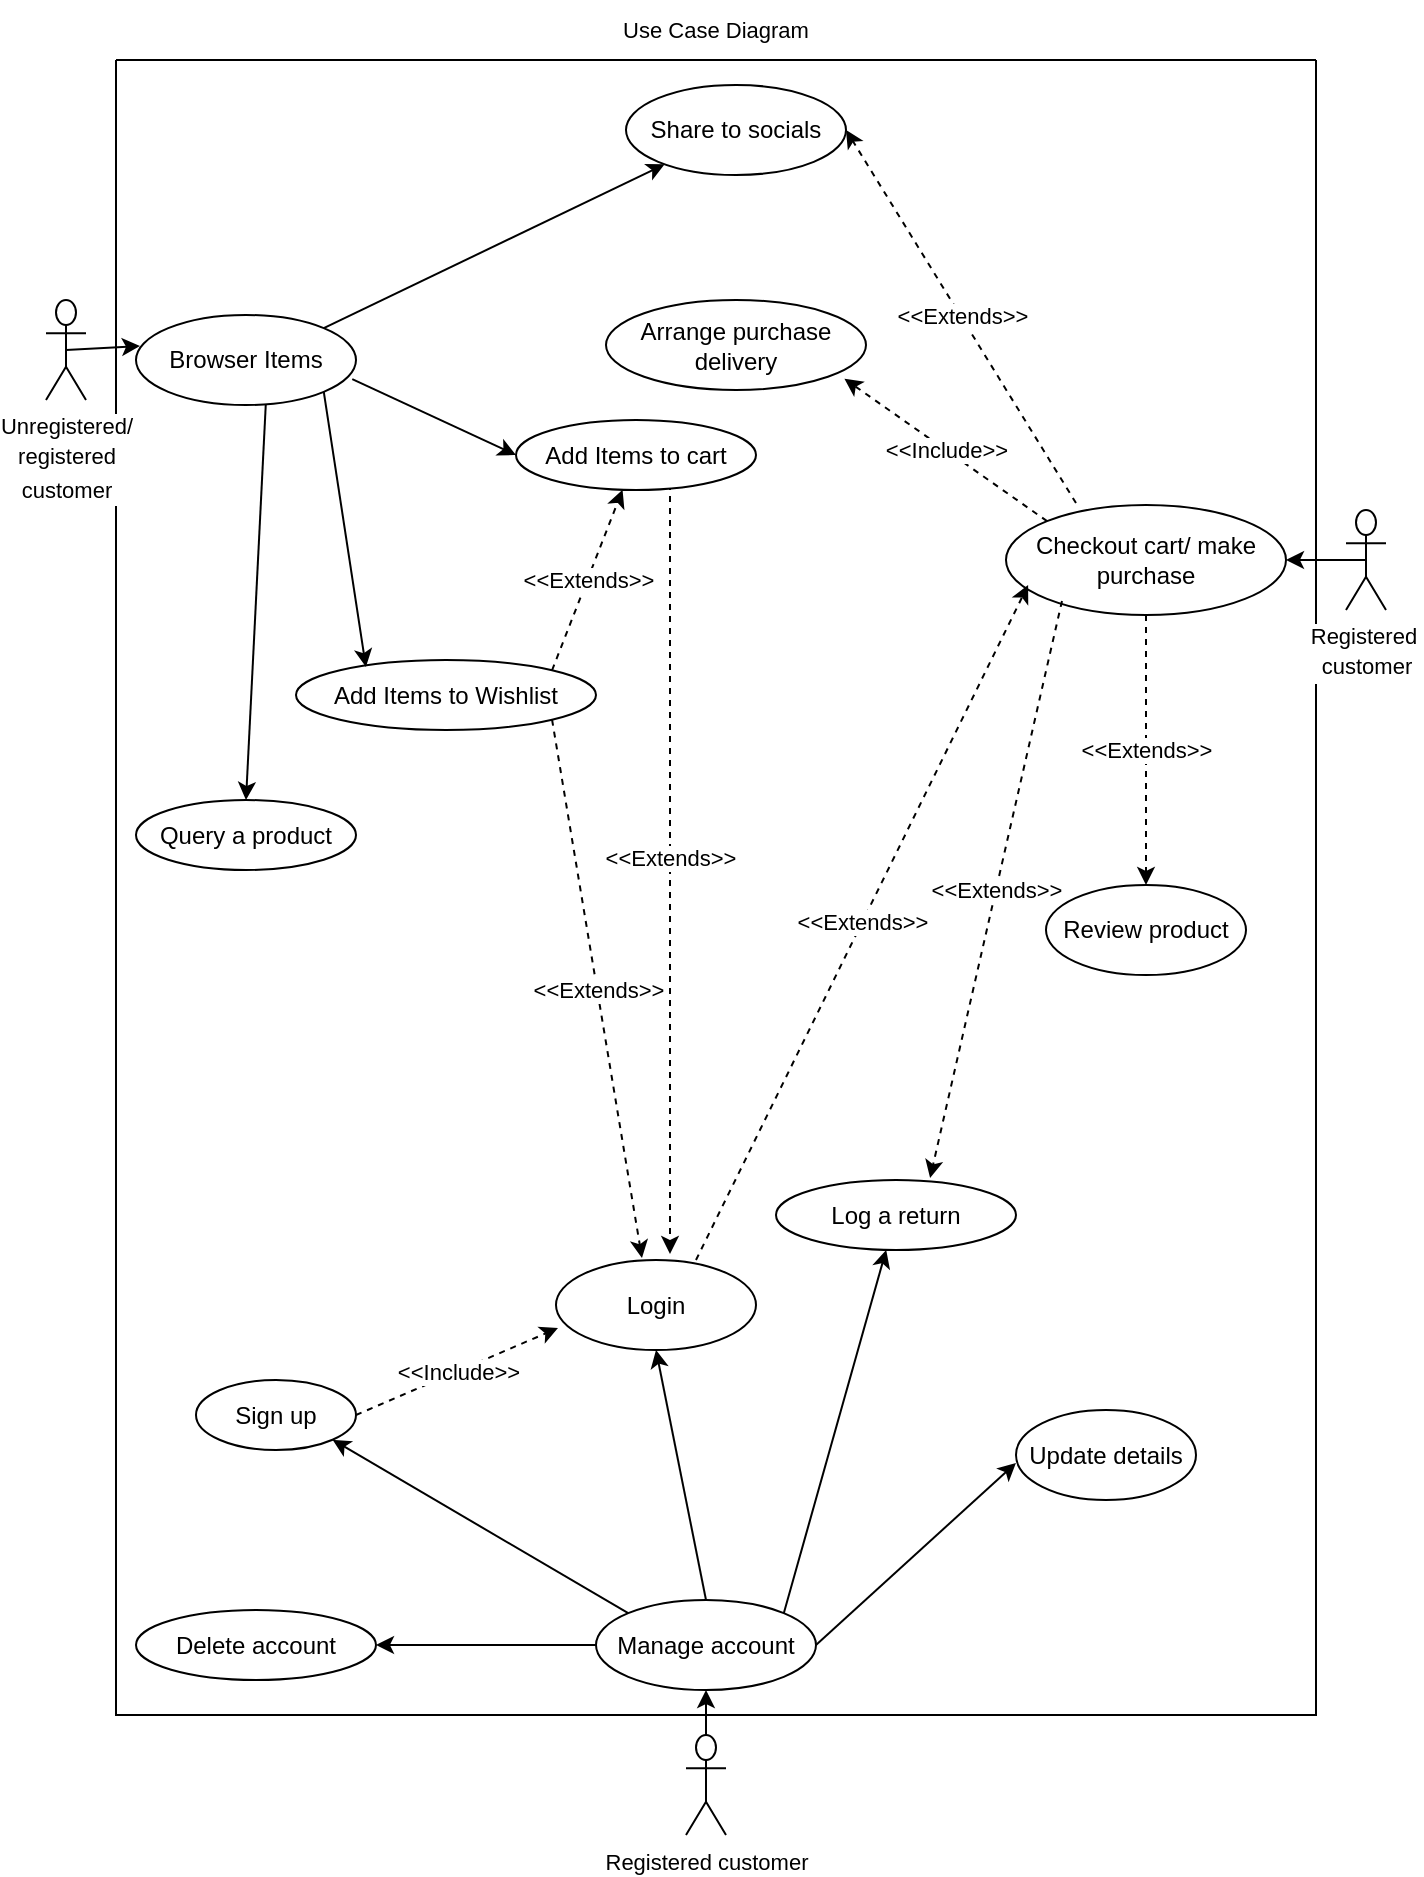 <mxfile version="24.2.1" type="device">
  <diagram name="Page-1" id="-WID34RPrZ3JBbDgbCxV">
    <mxGraphModel dx="1426" dy="751" grid="1" gridSize="10" guides="1" tooltips="1" connect="1" arrows="1" fold="1" page="1" pageScale="1" pageWidth="827" pageHeight="1169" math="0" shadow="0">
      <root>
        <mxCell id="0" />
        <mxCell id="1" parent="0" />
        <mxCell id="OuwZTAwvk_KHiBmIs3wN-275" value="" style="swimlane;startSize=0;fontFamily=Helvetica;fontSize=11;fontColor=default;labelBackgroundColor=default;" vertex="1" parent="1">
          <mxGeometry x="125" y="110" width="600" height="827.5" as="geometry">
            <mxRectangle x="125" y="110" width="50" height="40" as="alternateBounds" />
          </mxGeometry>
        </mxCell>
        <mxCell id="OuwZTAwvk_KHiBmIs3wN-307" style="rounded=0;orthogonalLoop=1;jettySize=auto;html=1;exitX=0.983;exitY=0.713;exitDx=0;exitDy=0;entryX=0;entryY=0.5;entryDx=0;entryDy=0;exitPerimeter=0;" edge="1" parent="OuwZTAwvk_KHiBmIs3wN-275" source="OuwZTAwvk_KHiBmIs3wN-310" target="OuwZTAwvk_KHiBmIs3wN-312">
          <mxGeometry relative="1" as="geometry" />
        </mxCell>
        <mxCell id="OuwZTAwvk_KHiBmIs3wN-308" style="edgeStyle=none;rounded=0;orthogonalLoop=1;jettySize=auto;html=1;entryX=0.5;entryY=0;entryDx=0;entryDy=0;strokeColor=default;align=center;verticalAlign=middle;fontFamily=Helvetica;fontSize=11;fontColor=default;labelBackgroundColor=default;endArrow=classic;" edge="1" parent="OuwZTAwvk_KHiBmIs3wN-275" target="OuwZTAwvk_KHiBmIs3wN-331">
          <mxGeometry relative="1" as="geometry">
            <mxPoint x="75" y="170" as="sourcePoint" />
          </mxGeometry>
        </mxCell>
        <mxCell id="OuwZTAwvk_KHiBmIs3wN-309" style="edgeStyle=none;rounded=0;orthogonalLoop=1;jettySize=auto;html=1;exitX=1;exitY=0;exitDx=0;exitDy=0;strokeColor=default;align=center;verticalAlign=middle;fontFamily=Helvetica;fontSize=11;fontColor=default;labelBackgroundColor=default;endArrow=classic;" edge="1" parent="OuwZTAwvk_KHiBmIs3wN-275" source="OuwZTAwvk_KHiBmIs3wN-310" target="OuwZTAwvk_KHiBmIs3wN-333">
          <mxGeometry relative="1" as="geometry" />
        </mxCell>
        <mxCell id="OuwZTAwvk_KHiBmIs3wN-310" value="Browser Items" style="ellipse;whiteSpace=wrap;html=1;" vertex="1" parent="OuwZTAwvk_KHiBmIs3wN-275">
          <mxGeometry x="10" y="127.5" width="110" height="45" as="geometry" />
        </mxCell>
        <mxCell id="OuwZTAwvk_KHiBmIs3wN-311" value="&amp;lt;&amp;lt;Extends&amp;gt;&amp;gt;" style="edgeStyle=none;rounded=0;orthogonalLoop=1;jettySize=auto;html=1;strokeColor=default;align=center;verticalAlign=middle;fontFamily=Helvetica;fontSize=11;fontColor=default;labelBackgroundColor=default;endArrow=classic;entryX=0.57;entryY=-0.067;entryDx=0;entryDy=0;entryPerimeter=0;dashed=1;" edge="1" parent="OuwZTAwvk_KHiBmIs3wN-275" target="OuwZTAwvk_KHiBmIs3wN-315">
          <mxGeometry relative="1" as="geometry">
            <mxPoint x="277" y="200" as="sourcePoint" />
          </mxGeometry>
        </mxCell>
        <mxCell id="OuwZTAwvk_KHiBmIs3wN-312" value="Add Items&lt;span style=&quot;background-color: initial;&quot;&gt;&amp;nbsp;to cart&lt;/span&gt;" style="ellipse;whiteSpace=wrap;html=1;" vertex="1" parent="OuwZTAwvk_KHiBmIs3wN-275">
          <mxGeometry x="200" y="180" width="120" height="35" as="geometry" />
        </mxCell>
        <mxCell id="OuwZTAwvk_KHiBmIs3wN-313" value="&amp;lt;&amp;lt;Extends&amp;gt;&amp;gt;" style="edgeStyle=none;rounded=0;orthogonalLoop=1;jettySize=auto;html=1;exitX=1;exitY=1;exitDx=0;exitDy=0;strokeColor=default;align=center;verticalAlign=middle;fontFamily=Helvetica;fontSize=11;fontColor=default;labelBackgroundColor=default;endArrow=classic;entryX=0.43;entryY=-0.022;entryDx=0;entryDy=0;entryPerimeter=0;dashed=1;" edge="1" parent="OuwZTAwvk_KHiBmIs3wN-275" source="OuwZTAwvk_KHiBmIs3wN-314" target="OuwZTAwvk_KHiBmIs3wN-315">
          <mxGeometry relative="1" as="geometry" />
        </mxCell>
        <mxCell id="OuwZTAwvk_KHiBmIs3wN-314" value="Add Items to Wishlist" style="ellipse;whiteSpace=wrap;html=1;" vertex="1" parent="OuwZTAwvk_KHiBmIs3wN-275">
          <mxGeometry x="90" y="300" width="150" height="35" as="geometry" />
        </mxCell>
        <mxCell id="OuwZTAwvk_KHiBmIs3wN-339" value="&amp;lt;&amp;lt;Include&amp;gt;&amp;gt;" style="edgeStyle=none;rounded=0;orthogonalLoop=1;jettySize=auto;html=1;exitX=1;exitY=0.5;exitDx=0;exitDy=0;entryX=0.01;entryY=0.756;entryDx=0;entryDy=0;strokeColor=default;align=center;verticalAlign=middle;fontFamily=Helvetica;fontSize=11;fontColor=default;labelBackgroundColor=default;endArrow=classic;dashed=1;entryPerimeter=0;" edge="1" parent="OuwZTAwvk_KHiBmIs3wN-275" source="OuwZTAwvk_KHiBmIs3wN-316" target="OuwZTAwvk_KHiBmIs3wN-315">
          <mxGeometry relative="1" as="geometry" />
        </mxCell>
        <mxCell id="OuwZTAwvk_KHiBmIs3wN-340" value="&amp;lt;&amp;lt;Extends&amp;gt;&amp;gt;" style="edgeStyle=none;rounded=0;orthogonalLoop=1;jettySize=auto;html=1;exitX=0.5;exitY=1;exitDx=0;exitDy=0;entryX=0.5;entryY=0;entryDx=0;entryDy=0;strokeColor=default;align=center;verticalAlign=middle;fontFamily=Helvetica;fontSize=11;fontColor=default;labelBackgroundColor=default;endArrow=classic;dashed=1;" edge="1" parent="OuwZTAwvk_KHiBmIs3wN-275" source="OuwZTAwvk_KHiBmIs3wN-317" target="OuwZTAwvk_KHiBmIs3wN-334">
          <mxGeometry relative="1" as="geometry" />
        </mxCell>
        <mxCell id="OuwZTAwvk_KHiBmIs3wN-341" value="&amp;lt;&amp;lt;Extends&amp;gt;&amp;gt;" style="edgeStyle=none;rounded=0;orthogonalLoop=1;jettySize=auto;html=1;exitX=0.25;exitY=-0.018;exitDx=0;exitDy=0;entryX=1;entryY=0.5;entryDx=0;entryDy=0;strokeColor=default;align=center;verticalAlign=middle;fontFamily=Helvetica;fontSize=11;fontColor=default;labelBackgroundColor=default;endArrow=classic;exitPerimeter=0;dashed=1;" edge="1" parent="OuwZTAwvk_KHiBmIs3wN-275" source="OuwZTAwvk_KHiBmIs3wN-317" target="OuwZTAwvk_KHiBmIs3wN-333">
          <mxGeometry relative="1" as="geometry" />
        </mxCell>
        <mxCell id="OuwZTAwvk_KHiBmIs3wN-317" value="Checkout cart/ make purchase" style="ellipse;whiteSpace=wrap;html=1;" vertex="1" parent="OuwZTAwvk_KHiBmIs3wN-275">
          <mxGeometry x="445" y="222.5" width="140" height="55" as="geometry" />
        </mxCell>
        <mxCell id="OuwZTAwvk_KHiBmIs3wN-320" value="Arrange purchase delivery" style="ellipse;whiteSpace=wrap;html=1;" vertex="1" parent="OuwZTAwvk_KHiBmIs3wN-275">
          <mxGeometry x="245" y="120" width="130" height="45" as="geometry" />
        </mxCell>
        <mxCell id="OuwZTAwvk_KHiBmIs3wN-321" style="rounded=0;orthogonalLoop=1;jettySize=auto;html=1;exitX=1;exitY=1;exitDx=0;exitDy=0;entryX=0.233;entryY=0.1;entryDx=0;entryDy=0;entryPerimeter=0;" edge="1" parent="OuwZTAwvk_KHiBmIs3wN-275" source="OuwZTAwvk_KHiBmIs3wN-310" target="OuwZTAwvk_KHiBmIs3wN-314">
          <mxGeometry relative="1" as="geometry" />
        </mxCell>
        <mxCell id="OuwZTAwvk_KHiBmIs3wN-322" style="rounded=0;orthogonalLoop=1;jettySize=auto;html=1;exitX=0.5;exitY=0;exitDx=0;exitDy=0;entryX=0.5;entryY=1;entryDx=0;entryDy=0;" edge="1" parent="OuwZTAwvk_KHiBmIs3wN-275" source="OuwZTAwvk_KHiBmIs3wN-326" target="OuwZTAwvk_KHiBmIs3wN-315">
          <mxGeometry relative="1" as="geometry" />
        </mxCell>
        <mxCell id="OuwZTAwvk_KHiBmIs3wN-323" style="rounded=0;orthogonalLoop=1;jettySize=auto;html=1;exitX=0;exitY=0;exitDx=0;exitDy=0;entryX=1;entryY=1;entryDx=0;entryDy=0;" edge="1" parent="OuwZTAwvk_KHiBmIs3wN-275" source="OuwZTAwvk_KHiBmIs3wN-326" target="OuwZTAwvk_KHiBmIs3wN-316">
          <mxGeometry relative="1" as="geometry" />
        </mxCell>
        <mxCell id="OuwZTAwvk_KHiBmIs3wN-324" style="rounded=0;orthogonalLoop=1;jettySize=auto;html=1;exitX=1;exitY=0;exitDx=0;exitDy=0;" edge="1" parent="OuwZTAwvk_KHiBmIs3wN-275" source="OuwZTAwvk_KHiBmIs3wN-326" target="OuwZTAwvk_KHiBmIs3wN-319">
          <mxGeometry relative="1" as="geometry" />
        </mxCell>
        <mxCell id="OuwZTAwvk_KHiBmIs3wN-325" style="rounded=0;orthogonalLoop=1;jettySize=auto;html=1;exitX=0;exitY=0.5;exitDx=0;exitDy=0;" edge="1" parent="OuwZTAwvk_KHiBmIs3wN-275" source="OuwZTAwvk_KHiBmIs3wN-326" target="OuwZTAwvk_KHiBmIs3wN-329">
          <mxGeometry relative="1" as="geometry" />
        </mxCell>
        <mxCell id="OuwZTAwvk_KHiBmIs3wN-328" style="rounded=0;orthogonalLoop=1;jettySize=auto;html=1;exitX=1;exitY=0.5;exitDx=0;exitDy=0;entryX=0;entryY=0.588;entryDx=0;entryDy=0;entryPerimeter=0;" edge="1" parent="OuwZTAwvk_KHiBmIs3wN-275" source="OuwZTAwvk_KHiBmIs3wN-326" target="OuwZTAwvk_KHiBmIs3wN-327">
          <mxGeometry relative="1" as="geometry" />
        </mxCell>
        <mxCell id="OuwZTAwvk_KHiBmIs3wN-330" value="&amp;lt;&amp;lt;Extends&amp;gt;&amp;gt;" style="edgeStyle=none;rounded=0;orthogonalLoop=1;jettySize=auto;html=1;strokeColor=default;align=center;verticalAlign=middle;fontFamily=Helvetica;fontSize=11;fontColor=default;labelBackgroundColor=default;endArrow=classic;dashed=1;exitX=1;exitY=0;exitDx=0;exitDy=0;" edge="1" parent="OuwZTAwvk_KHiBmIs3wN-275" source="OuwZTAwvk_KHiBmIs3wN-314" target="OuwZTAwvk_KHiBmIs3wN-312">
          <mxGeometry relative="1" as="geometry" />
        </mxCell>
        <mxCell id="OuwZTAwvk_KHiBmIs3wN-331" value="Query a product" style="ellipse;whiteSpace=wrap;html=1;" vertex="1" parent="OuwZTAwvk_KHiBmIs3wN-275">
          <mxGeometry x="10" y="370" width="110" height="35" as="geometry" />
        </mxCell>
        <mxCell id="OuwZTAwvk_KHiBmIs3wN-332" value="&amp;lt;&amp;lt;Extends&amp;gt;&amp;gt;" style="edgeStyle=none;rounded=0;orthogonalLoop=1;jettySize=auto;html=1;entryX=0.079;entryY=0.727;entryDx=0;entryDy=0;entryPerimeter=0;strokeColor=default;align=center;verticalAlign=middle;fontFamily=Helvetica;fontSize=11;fontColor=default;labelBackgroundColor=default;endArrow=classic;exitX=0.7;exitY=0;exitDx=0;exitDy=0;exitPerimeter=0;dashed=1;" edge="1" parent="OuwZTAwvk_KHiBmIs3wN-275" source="OuwZTAwvk_KHiBmIs3wN-315" target="OuwZTAwvk_KHiBmIs3wN-317">
          <mxGeometry relative="1" as="geometry" />
        </mxCell>
        <mxCell id="OuwZTAwvk_KHiBmIs3wN-333" value="Share to socials" style="ellipse;whiteSpace=wrap;html=1;" vertex="1" parent="OuwZTAwvk_KHiBmIs3wN-275">
          <mxGeometry x="255" y="12.5" width="110" height="45" as="geometry" />
        </mxCell>
        <mxCell id="OuwZTAwvk_KHiBmIs3wN-334" value="Review product" style="ellipse;whiteSpace=wrap;html=1;" vertex="1" parent="OuwZTAwvk_KHiBmIs3wN-275">
          <mxGeometry x="465" y="412.5" width="100" height="45" as="geometry" />
        </mxCell>
        <mxCell id="OuwZTAwvk_KHiBmIs3wN-335" value="&amp;lt;&amp;lt;Include&amp;gt;&amp;gt;" style="edgeStyle=none;rounded=0;orthogonalLoop=1;jettySize=auto;html=1;entryX=0.917;entryY=0.875;entryDx=0;entryDy=0;entryPerimeter=0;strokeColor=default;align=center;verticalAlign=middle;fontFamily=Helvetica;fontSize=11;fontColor=default;labelBackgroundColor=default;endArrow=classic;exitX=0;exitY=0;exitDx=0;exitDy=0;dashed=1;" edge="1" parent="OuwZTAwvk_KHiBmIs3wN-275" source="OuwZTAwvk_KHiBmIs3wN-317" target="OuwZTAwvk_KHiBmIs3wN-320">
          <mxGeometry relative="1" as="geometry" />
        </mxCell>
        <mxCell id="OuwZTAwvk_KHiBmIs3wN-337" value="&amp;lt;&amp;lt;Extends&amp;gt;&amp;gt;" style="edgeStyle=none;rounded=0;orthogonalLoop=1;jettySize=auto;html=1;exitX=0.2;exitY=0.873;exitDx=0;exitDy=0;entryX=0.642;entryY=-0.029;entryDx=0;entryDy=0;entryPerimeter=0;strokeColor=default;align=center;verticalAlign=middle;fontFamily=Helvetica;fontSize=11;fontColor=default;labelBackgroundColor=default;endArrow=classic;exitPerimeter=0;dashed=1;" edge="1" parent="OuwZTAwvk_KHiBmIs3wN-275" source="OuwZTAwvk_KHiBmIs3wN-317" target="OuwZTAwvk_KHiBmIs3wN-319">
          <mxGeometry relative="1" as="geometry" />
        </mxCell>
        <mxCell id="OuwZTAwvk_KHiBmIs3wN-326" value="Manage account" style="ellipse;whiteSpace=wrap;html=1;" vertex="1" parent="OuwZTAwvk_KHiBmIs3wN-275">
          <mxGeometry x="240" y="770" width="110" height="45" as="geometry" />
        </mxCell>
        <mxCell id="OuwZTAwvk_KHiBmIs3wN-329" value="Delete account" style="ellipse;whiteSpace=wrap;html=1;" vertex="1" parent="OuwZTAwvk_KHiBmIs3wN-275">
          <mxGeometry x="10" y="775" width="120" height="35" as="geometry" />
        </mxCell>
        <mxCell id="OuwZTAwvk_KHiBmIs3wN-316" value="Sign up" style="ellipse;whiteSpace=wrap;html=1;" vertex="1" parent="OuwZTAwvk_KHiBmIs3wN-275">
          <mxGeometry x="40" y="660" width="80" height="35" as="geometry" />
        </mxCell>
        <mxCell id="OuwZTAwvk_KHiBmIs3wN-315" value="Login" style="ellipse;whiteSpace=wrap;html=1;" vertex="1" parent="OuwZTAwvk_KHiBmIs3wN-275">
          <mxGeometry x="220" y="600" width="100" height="45" as="geometry" />
        </mxCell>
        <mxCell id="OuwZTAwvk_KHiBmIs3wN-319" value="Log a return" style="ellipse;whiteSpace=wrap;html=1;" vertex="1" parent="OuwZTAwvk_KHiBmIs3wN-275">
          <mxGeometry x="330" y="560" width="120" height="35" as="geometry" />
        </mxCell>
        <mxCell id="OuwZTAwvk_KHiBmIs3wN-327" value="Update details" style="ellipse;whiteSpace=wrap;html=1;" vertex="1" parent="OuwZTAwvk_KHiBmIs3wN-275">
          <mxGeometry x="450" y="675" width="90" height="45" as="geometry" />
        </mxCell>
        <mxCell id="OuwZTAwvk_KHiBmIs3wN-344" value="Registered customer" style="shape=umlActor;verticalLabelPosition=bottom;verticalAlign=top;html=1;outlineConnect=0;fontFamily=Helvetica;fontSize=11;fontColor=default;labelBackgroundColor=default;" vertex="1" parent="OuwZTAwvk_KHiBmIs3wN-275">
          <mxGeometry x="285" y="837.5" width="20" height="50" as="geometry" />
        </mxCell>
        <mxCell id="OuwZTAwvk_KHiBmIs3wN-349" style="edgeStyle=none;rounded=0;orthogonalLoop=1;jettySize=auto;html=1;exitX=0.5;exitY=0;exitDx=0;exitDy=0;exitPerimeter=0;entryX=0.5;entryY=1;entryDx=0;entryDy=0;strokeColor=default;align=center;verticalAlign=middle;fontFamily=Helvetica;fontSize=11;fontColor=default;labelBackgroundColor=default;endArrow=classic;" edge="1" parent="OuwZTAwvk_KHiBmIs3wN-275" source="OuwZTAwvk_KHiBmIs3wN-344" target="OuwZTAwvk_KHiBmIs3wN-326">
          <mxGeometry relative="1" as="geometry" />
        </mxCell>
        <mxCell id="OuwZTAwvk_KHiBmIs3wN-342" value="Unregistered/&lt;div style=&quot;line-height: 150%;&quot;&gt;registered&lt;/div&gt;&lt;div style=&quot;line-height: 150%;&quot;&gt;customer&lt;/div&gt;" style="shape=umlActor;verticalLabelPosition=bottom;verticalAlign=top;html=1;outlineConnect=0;fontFamily=Helvetica;fontSize=11;fontColor=default;labelBackgroundColor=default;" vertex="1" parent="1">
          <mxGeometry x="90" y="230" width="20" height="50" as="geometry" />
        </mxCell>
        <mxCell id="OuwZTAwvk_KHiBmIs3wN-351" style="edgeStyle=none;rounded=0;orthogonalLoop=1;jettySize=auto;html=1;exitX=0.5;exitY=0.5;exitDx=0;exitDy=0;exitPerimeter=0;entryX=1;entryY=0.5;entryDx=0;entryDy=0;strokeColor=default;align=center;verticalAlign=middle;fontFamily=Helvetica;fontSize=11;fontColor=default;labelBackgroundColor=default;endArrow=classic;" edge="1" parent="1" source="OuwZTAwvk_KHiBmIs3wN-348" target="OuwZTAwvk_KHiBmIs3wN-317">
          <mxGeometry relative="1" as="geometry" />
        </mxCell>
        <mxCell id="OuwZTAwvk_KHiBmIs3wN-348" value="Registered&amp;nbsp;&lt;div style=&quot;line-height: 150%;&quot;&gt;customer&lt;/div&gt;" style="shape=umlActor;verticalLabelPosition=bottom;verticalAlign=top;html=1;outlineConnect=0;fontFamily=Helvetica;fontSize=11;fontColor=default;labelBackgroundColor=default;" vertex="1" parent="1">
          <mxGeometry x="740" y="335" width="20" height="50" as="geometry" />
        </mxCell>
        <mxCell id="OuwZTAwvk_KHiBmIs3wN-352" style="edgeStyle=none;rounded=0;orthogonalLoop=1;jettySize=auto;html=1;exitX=0.5;exitY=0.5;exitDx=0;exitDy=0;exitPerimeter=0;entryX=0.018;entryY=0.344;entryDx=0;entryDy=0;entryPerimeter=0;strokeColor=default;align=center;verticalAlign=middle;fontFamily=Helvetica;fontSize=11;fontColor=default;labelBackgroundColor=default;endArrow=classic;" edge="1" parent="1" source="OuwZTAwvk_KHiBmIs3wN-342" target="OuwZTAwvk_KHiBmIs3wN-310">
          <mxGeometry relative="1" as="geometry" />
        </mxCell>
        <mxCell id="OuwZTAwvk_KHiBmIs3wN-355" value="Use Case Diagram" style="text;html=1;align=center;verticalAlign=middle;whiteSpace=wrap;rounded=0;fontFamily=Helvetica;fontSize=11;fontColor=default;labelBackgroundColor=default;" vertex="1" parent="1">
          <mxGeometry x="375" y="80" width="100" height="30" as="geometry" />
        </mxCell>
      </root>
    </mxGraphModel>
  </diagram>
</mxfile>
